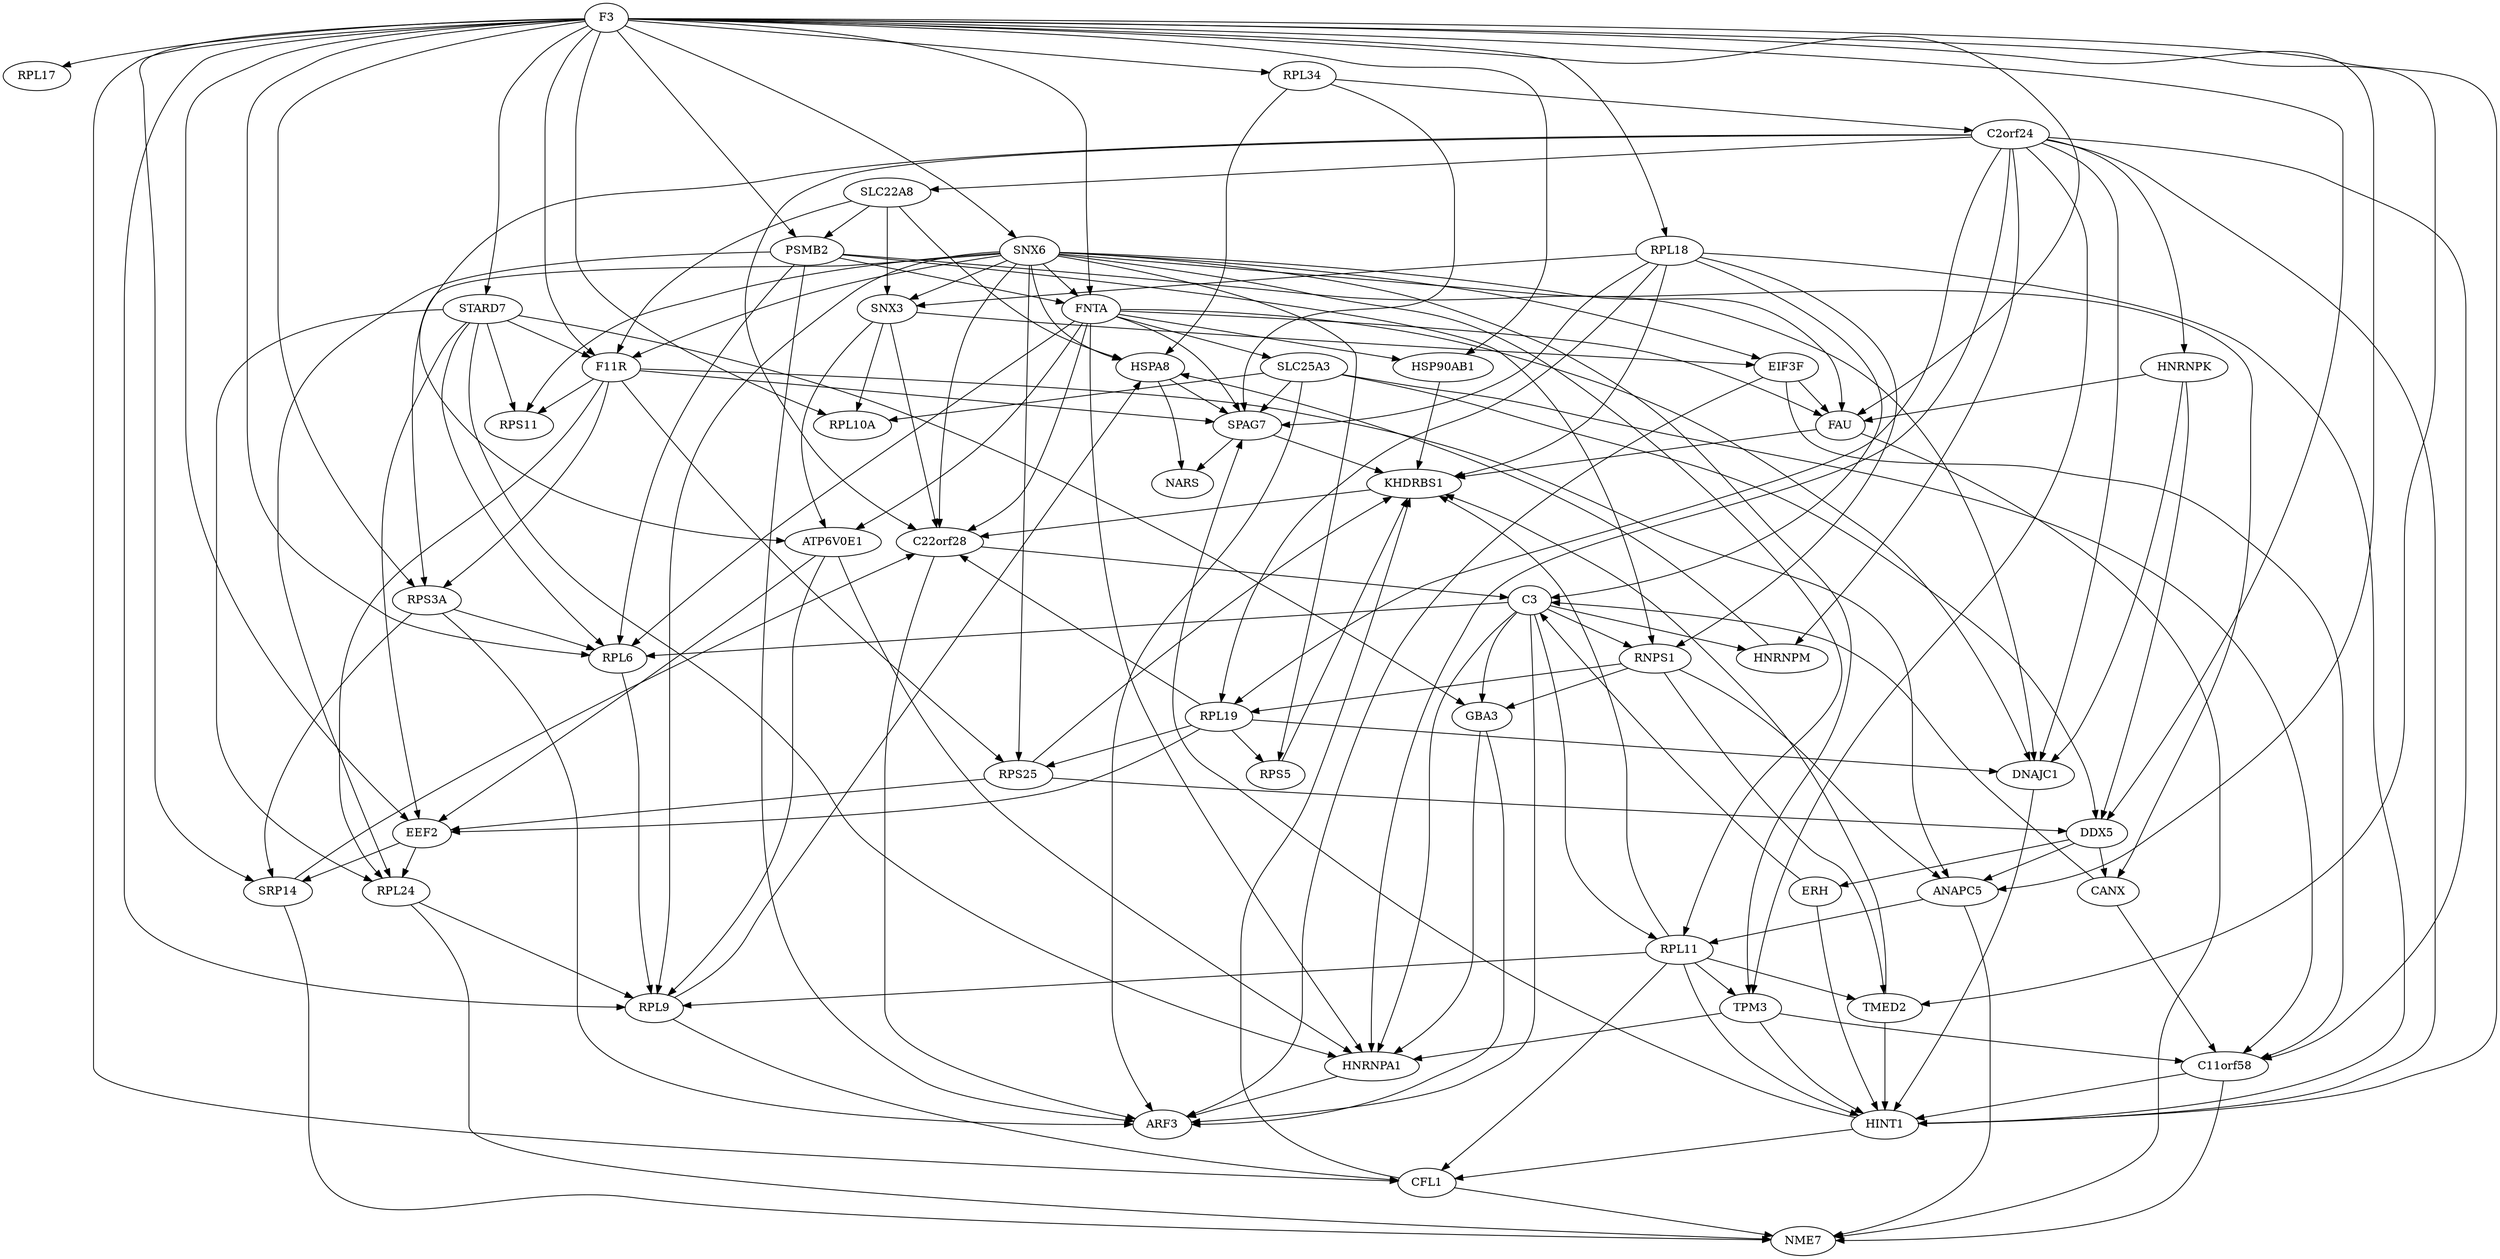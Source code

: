 digraph graphname {
1 [label="RPL17"];
2 [label="RPL34"];
3 [label="RPS11"];
4 [label="RPL10A"];
5 [label="NME7"];
6 [label="SLC25A3"];
7 [label="RPL6"];
8 [label="RPL18"];
9 [label="RPS5"];
10 [label="NARS"];
11 [label="HINT1"];
12 [label="FAU"];
13 [label="SRP14"];
14 [label="CANX"];
15 [label="HNRNPA1"];
16 [label="ERH"];
17 [label="RPL24"];
18 [label="EEF2"];
19 [label="SLC22A8"];
20 [label="EIF3F"];
21 [label="ATP6V0E1"];
22 [label="TPM3"];
23 [label="HNRNPK"];
24 [label="RPS25"];
25 [label="RPS3A"];
26 [label="TMED2"];
27 [label="RPL11"];
28 [label="PSMB2"];
29 [label="C22orf28"];
30 [label="RPL19"];
31 [label="GBA3"];
32 [label="STARD7"];
33 [label="HSP90AB1"];
34 [label="DNAJC1"];
35 [label="FNTA"];
36 [label="HSPA8"];
37 [label="SNX3"];
38 [label="ANAPC5"];
39 [label="RNPS1"];
40 [label="HNRNPM"];
41 [label="SPAG7"];
42 [label="RPL9"];
43 [label="F11R"];
44 [label="C11orf58"];
45 [label="ARF3"];
46 [label="CFL1"];
47 [label="KHDRBS1"];
48 [label="DDX5"];
49 [label="C2orf24"];
50 [label="SNX6"];
51 [label="C3"];
52 [label="F3"];
52 -> 1
52 -> 2
32 -> 3
43 -> 3
50 -> 3
6 -> 4
37 -> 4
52 -> 4
12 -> 5
13 -> 5
17 -> 5
38 -> 5
44 -> 5
46 -> 5
35 -> 6
25 -> 7
28 -> 7
32 -> 7
35 -> 7
51 -> 7
52 -> 7
52 -> 8
30 -> 9
50 -> 9
36 -> 10
41 -> 10
8 -> 11
16 -> 11
22 -> 11
26 -> 11
27 -> 11
34 -> 11
44 -> 11
49 -> 11
52 -> 11
20 -> 12
23 -> 12
35 -> 12
50 -> 12
52 -> 12
18 -> 13
25 -> 13
52 -> 13
48 -> 14
50 -> 14
21 -> 15
22 -> 15
31 -> 15
32 -> 15
35 -> 15
49 -> 15
51 -> 15
48 -> 16
18 -> 17
28 -> 17
32 -> 17
43 -> 17
21 -> 18
24 -> 18
30 -> 18
32 -> 18
52 -> 18
49 -> 19
37 -> 20
50 -> 20
35 -> 21
37 -> 21
49 -> 21
27 -> 22
49 -> 22
50 -> 22
49 -> 23
30 -> 24
43 -> 24
50 -> 24
43 -> 25
50 -> 25
52 -> 25
27 -> 26
39 -> 26
52 -> 26
38 -> 27
50 -> 27
51 -> 27
19 -> 28
52 -> 28
13 -> 29
30 -> 29
35 -> 29
37 -> 29
47 -> 29
49 -> 29
50 -> 29
8 -> 30
39 -> 30
49 -> 30
32 -> 31
39 -> 31
51 -> 31
52 -> 32
35 -> 33
52 -> 33
23 -> 34
28 -> 34
30 -> 34
35 -> 34
49 -> 34
28 -> 35
50 -> 35
52 -> 35
2 -> 36
19 -> 36
40 -> 36
42 -> 36
50 -> 36
8 -> 37
19 -> 37
50 -> 37
39 -> 38
43 -> 38
48 -> 38
52 -> 38
8 -> 39
28 -> 39
51 -> 39
49 -> 40
51 -> 40
2 -> 41
6 -> 41
8 -> 41
11 -> 41
35 -> 41
36 -> 41
43 -> 41
7 -> 42
17 -> 42
21 -> 42
27 -> 42
50 -> 42
52 -> 42
19 -> 43
32 -> 43
50 -> 43
52 -> 43
6 -> 44
14 -> 44
20 -> 44
22 -> 44
49 -> 44
6 -> 45
15 -> 45
20 -> 45
25 -> 45
28 -> 45
29 -> 45
31 -> 45
51 -> 45
11 -> 46
27 -> 46
42 -> 46
52 -> 46
8 -> 47
9 -> 47
12 -> 47
24 -> 47
26 -> 47
27 -> 47
33 -> 47
41 -> 47
46 -> 47
6 -> 48
23 -> 48
24 -> 48
52 -> 48
2 -> 49
52 -> 50
8 -> 51
14 -> 51
16 -> 51
29 -> 51
}
